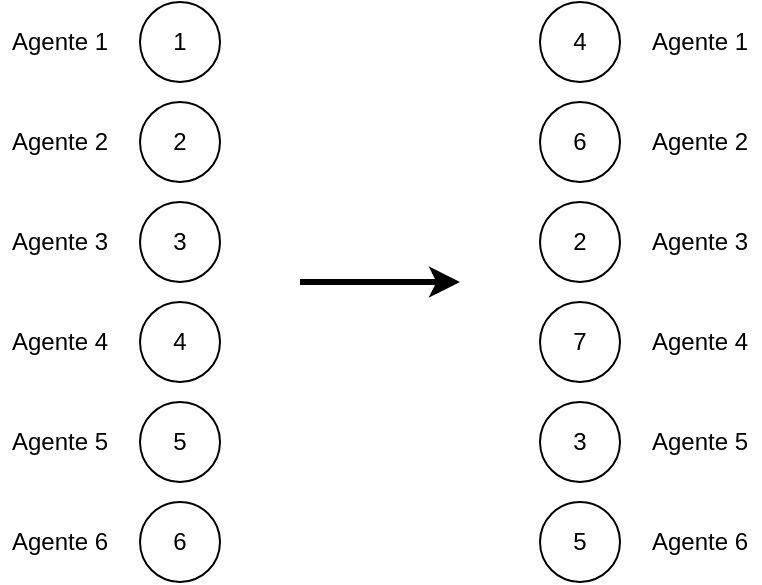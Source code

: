 <mxfile version="17.2.4" type="device"><diagram id="Ej12eDSGF9GtszQcf4oL" name="Page-1"><mxGraphModel dx="981" dy="508" grid="1" gridSize="10" guides="1" tooltips="1" connect="1" arrows="1" fold="1" page="1" pageScale="1" pageWidth="827" pageHeight="1169" math="0" shadow="0"><root><mxCell id="0"/><mxCell id="1" parent="0"/><mxCell id="sVSHClQUCTHXJOnzriQ3-1" value="4" style="ellipse;whiteSpace=wrap;html=1;" vertex="1" parent="1"><mxGeometry x="120" y="330" width="40" height="40" as="geometry"/></mxCell><mxCell id="sVSHClQUCTHXJOnzriQ3-2" value="3" style="ellipse;whiteSpace=wrap;html=1;" vertex="1" parent="1"><mxGeometry x="120" y="280" width="40" height="40" as="geometry"/></mxCell><mxCell id="sVSHClQUCTHXJOnzriQ3-3" value="2" style="ellipse;whiteSpace=wrap;html=1;" vertex="1" parent="1"><mxGeometry x="120" y="230" width="40" height="40" as="geometry"/></mxCell><mxCell id="sVSHClQUCTHXJOnzriQ3-4" value="1" style="ellipse;whiteSpace=wrap;html=1;" vertex="1" parent="1"><mxGeometry x="120" y="180" width="40" height="40" as="geometry"/></mxCell><mxCell id="sVSHClQUCTHXJOnzriQ3-5" value="5" style="ellipse;whiteSpace=wrap;html=1;" vertex="1" parent="1"><mxGeometry x="120" y="380" width="40" height="40" as="geometry"/></mxCell><mxCell id="sVSHClQUCTHXJOnzriQ3-6" value="6" style="ellipse;whiteSpace=wrap;html=1;" vertex="1" parent="1"><mxGeometry x="120" y="430" width="40" height="40" as="geometry"/></mxCell><mxCell id="sVSHClQUCTHXJOnzriQ3-9" value="7" style="ellipse;whiteSpace=wrap;html=1;" vertex="1" parent="1"><mxGeometry x="320" y="330" width="40" height="40" as="geometry"/></mxCell><mxCell id="sVSHClQUCTHXJOnzriQ3-10" value="2" style="ellipse;whiteSpace=wrap;html=1;" vertex="1" parent="1"><mxGeometry x="320" y="280" width="40" height="40" as="geometry"/></mxCell><mxCell id="sVSHClQUCTHXJOnzriQ3-11" value="6" style="ellipse;whiteSpace=wrap;html=1;" vertex="1" parent="1"><mxGeometry x="320" y="230" width="40" height="40" as="geometry"/></mxCell><mxCell id="sVSHClQUCTHXJOnzriQ3-12" value="4" style="ellipse;whiteSpace=wrap;html=1;" vertex="1" parent="1"><mxGeometry x="320" y="180" width="40" height="40" as="geometry"/></mxCell><mxCell id="sVSHClQUCTHXJOnzriQ3-13" value="3" style="ellipse;whiteSpace=wrap;html=1;" vertex="1" parent="1"><mxGeometry x="320" y="380" width="40" height="40" as="geometry"/></mxCell><mxCell id="sVSHClQUCTHXJOnzriQ3-14" value="5" style="ellipse;whiteSpace=wrap;html=1;" vertex="1" parent="1"><mxGeometry x="320" y="430" width="40" height="40" as="geometry"/></mxCell><mxCell id="sVSHClQUCTHXJOnzriQ3-15" value="" style="endArrow=classic;html=1;rounded=0;strokeWidth=3;" edge="1" parent="1"><mxGeometry width="50" height="50" relative="1" as="geometry"><mxPoint x="200" y="320" as="sourcePoint"/><mxPoint x="280" y="320" as="targetPoint"/></mxGeometry></mxCell><mxCell id="sVSHClQUCTHXJOnzriQ3-16" value="Agente 1" style="text;html=1;strokeColor=none;fillColor=none;align=center;verticalAlign=middle;whiteSpace=wrap;rounded=0;" vertex="1" parent="1"><mxGeometry x="50" y="185" width="60" height="30" as="geometry"/></mxCell><mxCell id="sVSHClQUCTHXJOnzriQ3-17" value="Agente 2" style="text;html=1;strokeColor=none;fillColor=none;align=center;verticalAlign=middle;whiteSpace=wrap;rounded=0;" vertex="1" parent="1"><mxGeometry x="50" y="235" width="60" height="30" as="geometry"/></mxCell><mxCell id="sVSHClQUCTHXJOnzriQ3-18" value="Agente 3" style="text;html=1;strokeColor=none;fillColor=none;align=center;verticalAlign=middle;whiteSpace=wrap;rounded=0;" vertex="1" parent="1"><mxGeometry x="50" y="285" width="60" height="30" as="geometry"/></mxCell><mxCell id="sVSHClQUCTHXJOnzriQ3-19" value="Agente 4" style="text;html=1;strokeColor=none;fillColor=none;align=center;verticalAlign=middle;whiteSpace=wrap;rounded=0;" vertex="1" parent="1"><mxGeometry x="50" y="335" width="60" height="30" as="geometry"/></mxCell><mxCell id="sVSHClQUCTHXJOnzriQ3-20" value="Agente 5" style="text;html=1;strokeColor=none;fillColor=none;align=center;verticalAlign=middle;whiteSpace=wrap;rounded=0;" vertex="1" parent="1"><mxGeometry x="50" y="385" width="60" height="30" as="geometry"/></mxCell><mxCell id="sVSHClQUCTHXJOnzriQ3-21" value="Agente 6" style="text;html=1;strokeColor=none;fillColor=none;align=center;verticalAlign=middle;whiteSpace=wrap;rounded=0;" vertex="1" parent="1"><mxGeometry x="50" y="435" width="60" height="30" as="geometry"/></mxCell><mxCell id="sVSHClQUCTHXJOnzriQ3-28" value="Agente 1" style="text;html=1;strokeColor=none;fillColor=none;align=center;verticalAlign=middle;whiteSpace=wrap;rounded=0;" vertex="1" parent="1"><mxGeometry x="370" y="185" width="60" height="30" as="geometry"/></mxCell><mxCell id="sVSHClQUCTHXJOnzriQ3-29" value="Agente 2" style="text;html=1;strokeColor=none;fillColor=none;align=center;verticalAlign=middle;whiteSpace=wrap;rounded=0;" vertex="1" parent="1"><mxGeometry x="370" y="235" width="60" height="30" as="geometry"/></mxCell><mxCell id="sVSHClQUCTHXJOnzriQ3-30" value="Agente 3" style="text;html=1;strokeColor=none;fillColor=none;align=center;verticalAlign=middle;whiteSpace=wrap;rounded=0;" vertex="1" parent="1"><mxGeometry x="370" y="285" width="60" height="30" as="geometry"/></mxCell><mxCell id="sVSHClQUCTHXJOnzriQ3-31" value="Agente 4" style="text;html=1;strokeColor=none;fillColor=none;align=center;verticalAlign=middle;whiteSpace=wrap;rounded=0;" vertex="1" parent="1"><mxGeometry x="370" y="335" width="60" height="30" as="geometry"/></mxCell><mxCell id="sVSHClQUCTHXJOnzriQ3-32" value="Agente 5" style="text;html=1;strokeColor=none;fillColor=none;align=center;verticalAlign=middle;whiteSpace=wrap;rounded=0;" vertex="1" parent="1"><mxGeometry x="370" y="385" width="60" height="30" as="geometry"/></mxCell><mxCell id="sVSHClQUCTHXJOnzriQ3-33" value="Agente 6" style="text;html=1;strokeColor=none;fillColor=none;align=center;verticalAlign=middle;whiteSpace=wrap;rounded=0;" vertex="1" parent="1"><mxGeometry x="370" y="435" width="60" height="30" as="geometry"/></mxCell></root></mxGraphModel></diagram></mxfile>